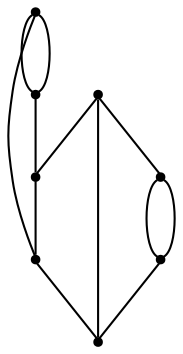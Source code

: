 graph {
  node [shape=point,comment="{\"directed\":false,\"doi\":\"10.1007/978-3-540-70904-6_37\",\"figure\":\"3 (4)\"}"]

  v0 [pos="1594.8174781976743,1226.5778700510664"]
  v1 [pos="1595.9791424418604,1241.3455804189048"]
  v2 [pos="1593.5672647165698,1270.0611909230552"]
  v3 [pos="1596.5136491642443,1254.7320206960044"]
  v4 [pos="1300.0710256177326,1241.2820339202883"]
  v5 [pos="1301.2180959302325,1226.6820430755618"]
  v6 [pos="1302.4474518531977,1268.6987082163496"]
  v7 [pos="1300.0710256177326,1254.7320206960044"]

  v0 -- v5 [id="-1",pos="1594.8174781976743,1226.5778700510664 1583.7830133231398,1155.448443353114 1522.38560700176,1100.7819970448813 1448.219367732558,1100.7819970448813 1374.004843740152,1100.7819970448813 1312.5812473425317,1155.51418340831 1301.2180959302325,1226.6820430755618"]
  v1 -- v0 [id="-2",pos="1595.9791424418604,1241.3455804189048 1595.4898434098545,1236.3706340121944 1595.0116320715288,1231.4866282321316 1594.8174781976743,1226.5778700510664"]
  v1 -- v3 [id="-3",pos="1595.9791424418604,1241.3455804189048 1595.8361724955666,1243.6741741236551 1595.8926598837209,1246.0444026329867 1595.8926598837209,1248.4278202056887 1595.8926598837209,1250.5401618278609 1595.8482955991597,1252.6421391702356 1596.5136491642443,1254.7320206960044"]
  v7 -- v3 [id="-5",pos="1300.0710256177326,1254.7320206960044 1322.3418422965117,1247.0986525217695 1353.2641896802324,1246.3945865631106 1369.2171693313953,1246.4861392974856 1429.9201671511628,1246.8362013498945 1439.0968568313954,1248.936192194621 1516.2778343023256,1248.936192194621 1539.0195675872094,1248.936192194621 1567.7457667151164,1248.632033665975 1596.5136491642443,1254.7320206960044"]
  v4 -- v1 [id="-6",pos="1300.0710256177326,1241.2820339202883 1322.0334302325582,1246.7944939931235 1346.542078488372,1246.4861392974856 1369.1713844476744,1247.19033241272 1426.7195494186046,1248.982095718384 1447.1024709302326,1248.3236789703371 1517.5030886627908,1248.3236789703371 1542.282757994186,1248.3236789703371 1574.4887354651162,1248.632033665975 1595.9791424418604,1241.3455804189048"]
  v6 -- v2 [id="-7",pos="1302.4474518531977,1268.6987082163496 1311.836572694799,1340.679096379742 1373.554686119701,1396.0736433664963 1448.219367732558,1396.073643366496 1522.3756070502998,1396.073643366496 1583.7664564720114,1341.4255119001657 1593.5672647165698,1270.0611909230552"]
  v7 -- v4 [id="-8",pos="1300.0710256177326,1254.7320206960044 1300.5905414911658,1252.6470809388063 1300.5460755813951,1250.5426449026022 1300.5460755813954,1248.4278202056887 1300.5460755813954,1246.0296112452388 1300.6032627413933,1243.6447555576508 1300.0710256177326,1241.2820339202883"]
  v6 -- v2 [id="-9",pos="1302.4474518531977,1268.6987082163496 1317.13253997093,1251.3862450917563 1360.707285610465,1246.4070479075117 1372.280305232558,1246.4861392974856 1429.8535247093023,1246.8779087066653 1443.981086482558,1248.1278578440351 1516.890461482558,1247.7111657460532 1532.9309411337208,1247.6194858551028 1568.9710210755813,1251.9987583160403 1593.5672647165698,1270.0611909230552"]
  v2 -- v3 [id="-10",pos="1593.5672647165698,1270.0611909230552 1595.04823915097,1265.1288260801407 1595.5405607887756,1259.9660744019754 1596.5136491642443,1254.7320206960044"]
  v5 -- v4 [id="-11",pos="1301.2180959302325,1226.6820430755618 1301.4206407632087,1231.5593978468924 1300.9495940863542,1236.3858246478492 1300.0710256177326,1241.2820339202883"]
  v5 -- v0 [id="-12",pos="1301.2180959302325,1226.6820430755618 1314.0016205270504,1240.3093256200395 1343.444751545119,1247.6377354732301 1374.7306867732557,1247.7111657460532 1434.8168604651162,1247.8528181711836 1440.8597020348836,1248.377847671509 1516.890461482558,1248.3236789703371 1554.9476199127907,1248.2987562815351 1579.1020712209302,1243.052911758423 1594.8174781976743,1226.5778700510664"]
  v7 -- v6 [id="-13",pos="1300.0710256177326,1254.7320206960044 1300.877605582165,1259.4714436442546 1301.2992830166804,1264.14505279823 1302.4474518531977,1268.6987082163496"]
}